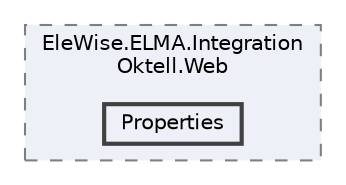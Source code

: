 digraph "Web/Modules/EleWise.ELMA.IntegrationOktell.Web/Properties"
{
 // LATEX_PDF_SIZE
  bgcolor="transparent";
  edge [fontname=Helvetica,fontsize=10,labelfontname=Helvetica,labelfontsize=10];
  node [fontname=Helvetica,fontsize=10,shape=box,height=0.2,width=0.4];
  compound=true
  subgraph clusterdir_76668b5ff00bb8e1fb10da1c5add702c {
    graph [ bgcolor="#edf0f7", pencolor="grey50", label="EleWise.ELMA.Integration\lOktell.Web", fontname=Helvetica,fontsize=10 style="filled,dashed", URL="dir_76668b5ff00bb8e1fb10da1c5add702c.html",tooltip=""]
  dir_e2dbcb621e9306dcd3bcb45d56f1ef99 [label="Properties", fillcolor="#edf0f7", color="grey25", style="filled,bold", URL="dir_e2dbcb621e9306dcd3bcb45d56f1ef99.html",tooltip=""];
  }
}
